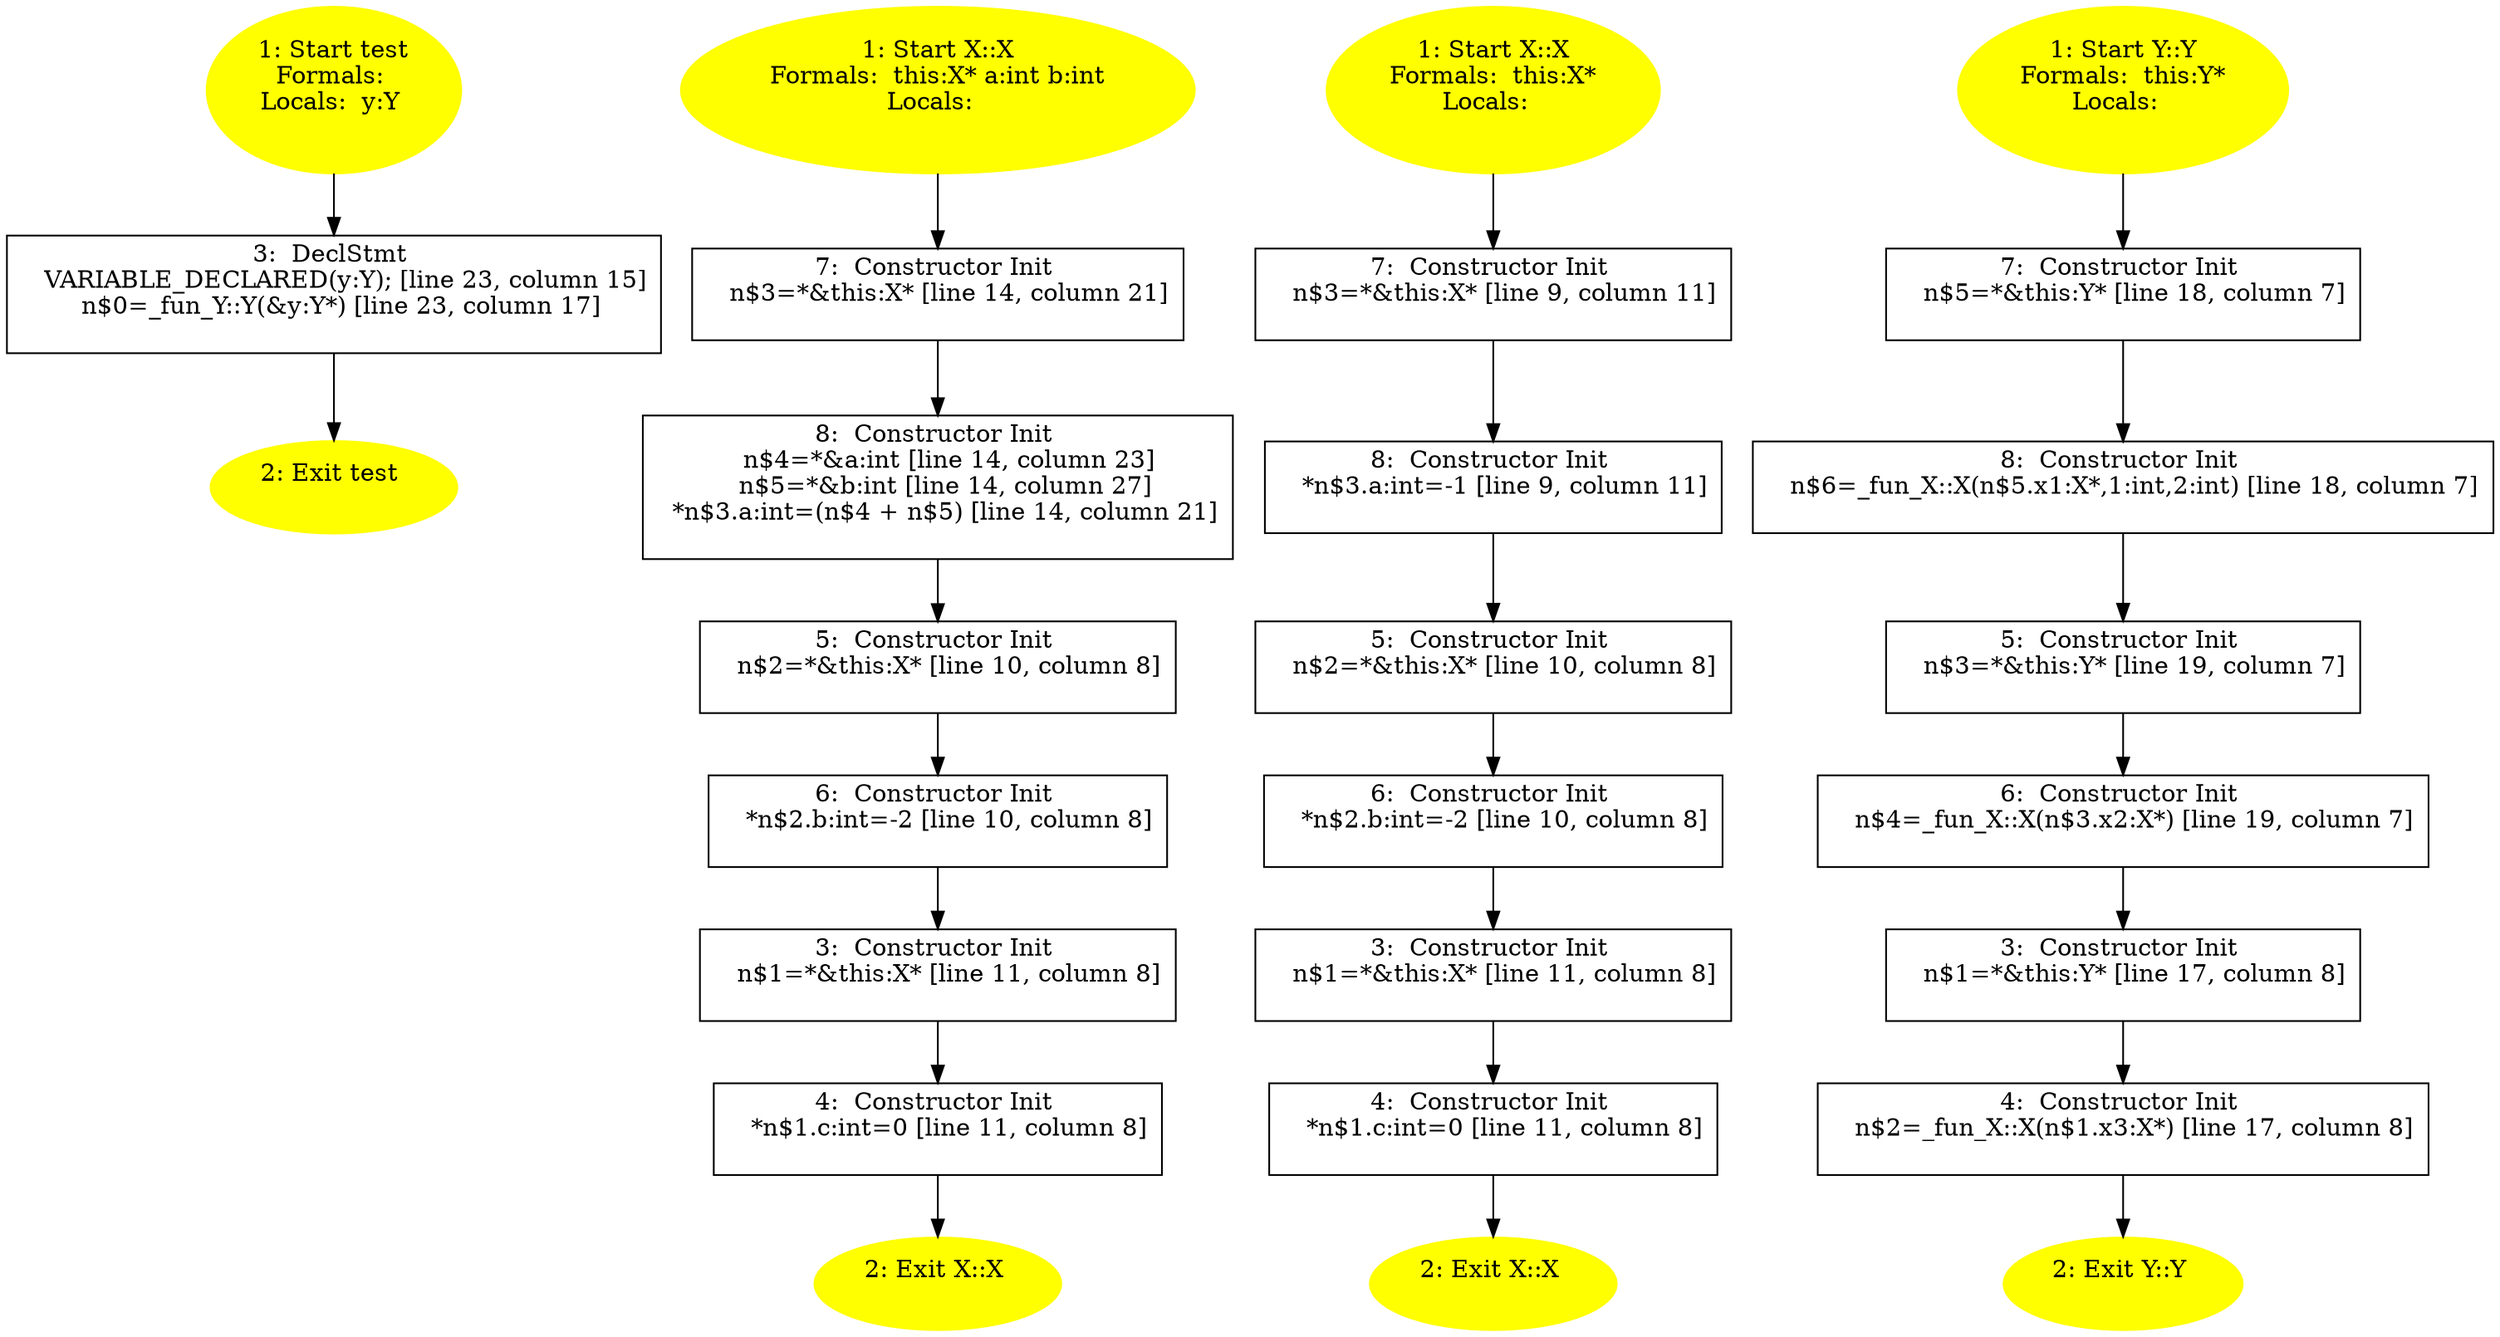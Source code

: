 /* @generated */
digraph cfg {
"test#18241244337164948030.afc14f193ad97442f67ac7183be789bc_1" [label="1: Start test\nFormals: \nLocals:  y:Y \n  " color=yellow style=filled]
	

	 "test#18241244337164948030.afc14f193ad97442f67ac7183be789bc_1" -> "test#18241244337164948030.afc14f193ad97442f67ac7183be789bc_3" ;
"test#18241244337164948030.afc14f193ad97442f67ac7183be789bc_2" [label="2: Exit test \n  " color=yellow style=filled]
	

"test#18241244337164948030.afc14f193ad97442f67ac7183be789bc_3" [label="3:  DeclStmt \n   VARIABLE_DECLARED(y:Y); [line 23, column 15]\n  n$0=_fun_Y::Y(&y:Y*) [line 23, column 17]\n " shape="box"]
	

	 "test#18241244337164948030.afc14f193ad97442f67ac7183be789bc_3" -> "test#18241244337164948030.afc14f193ad97442f67ac7183be789bc_2" ;
"X#X#{14428669737419226111}.bcdced57ebd07811007dd9555b8e9fc0_1" [label="1: Start X::X\nFormals:  this:X* a:int b:int\nLocals:  \n  " color=yellow style=filled]
	

	 "X#X#{14428669737419226111}.bcdced57ebd07811007dd9555b8e9fc0_1" -> "X#X#{14428669737419226111}.bcdced57ebd07811007dd9555b8e9fc0_7" ;
"X#X#{14428669737419226111}.bcdced57ebd07811007dd9555b8e9fc0_2" [label="2: Exit X::X \n  " color=yellow style=filled]
	

"X#X#{14428669737419226111}.bcdced57ebd07811007dd9555b8e9fc0_3" [label="3:  Constructor Init \n   n$1=*&this:X* [line 11, column 8]\n " shape="box"]
	

	 "X#X#{14428669737419226111}.bcdced57ebd07811007dd9555b8e9fc0_3" -> "X#X#{14428669737419226111}.bcdced57ebd07811007dd9555b8e9fc0_4" ;
"X#X#{14428669737419226111}.bcdced57ebd07811007dd9555b8e9fc0_4" [label="4:  Constructor Init \n   *n$1.c:int=0 [line 11, column 8]\n " shape="box"]
	

	 "X#X#{14428669737419226111}.bcdced57ebd07811007dd9555b8e9fc0_4" -> "X#X#{14428669737419226111}.bcdced57ebd07811007dd9555b8e9fc0_2" ;
"X#X#{14428669737419226111}.bcdced57ebd07811007dd9555b8e9fc0_5" [label="5:  Constructor Init \n   n$2=*&this:X* [line 10, column 8]\n " shape="box"]
	

	 "X#X#{14428669737419226111}.bcdced57ebd07811007dd9555b8e9fc0_5" -> "X#X#{14428669737419226111}.bcdced57ebd07811007dd9555b8e9fc0_6" ;
"X#X#{14428669737419226111}.bcdced57ebd07811007dd9555b8e9fc0_6" [label="6:  Constructor Init \n   *n$2.b:int=-2 [line 10, column 8]\n " shape="box"]
	

	 "X#X#{14428669737419226111}.bcdced57ebd07811007dd9555b8e9fc0_6" -> "X#X#{14428669737419226111}.bcdced57ebd07811007dd9555b8e9fc0_3" ;
"X#X#{14428669737419226111}.bcdced57ebd07811007dd9555b8e9fc0_7" [label="7:  Constructor Init \n   n$3=*&this:X* [line 14, column 21]\n " shape="box"]
	

	 "X#X#{14428669737419226111}.bcdced57ebd07811007dd9555b8e9fc0_7" -> "X#X#{14428669737419226111}.bcdced57ebd07811007dd9555b8e9fc0_8" ;
"X#X#{14428669737419226111}.bcdced57ebd07811007dd9555b8e9fc0_8" [label="8:  Constructor Init \n   n$4=*&a:int [line 14, column 23]\n  n$5=*&b:int [line 14, column 27]\n  *n$3.a:int=(n$4 + n$5) [line 14, column 21]\n " shape="box"]
	

	 "X#X#{14428669737419226111}.bcdced57ebd07811007dd9555b8e9fc0_8" -> "X#X#{14428669737419226111}.bcdced57ebd07811007dd9555b8e9fc0_5" ;
"X#X#{5585564522356237825}.f0691bf51109589e6407e972842a942a_1" [label="1: Start X::X\nFormals:  this:X*\nLocals:  \n  " color=yellow style=filled]
	

	 "X#X#{5585564522356237825}.f0691bf51109589e6407e972842a942a_1" -> "X#X#{5585564522356237825}.f0691bf51109589e6407e972842a942a_7" ;
"X#X#{5585564522356237825}.f0691bf51109589e6407e972842a942a_2" [label="2: Exit X::X \n  " color=yellow style=filled]
	

"X#X#{5585564522356237825}.f0691bf51109589e6407e972842a942a_3" [label="3:  Constructor Init \n   n$1=*&this:X* [line 11, column 8]\n " shape="box"]
	

	 "X#X#{5585564522356237825}.f0691bf51109589e6407e972842a942a_3" -> "X#X#{5585564522356237825}.f0691bf51109589e6407e972842a942a_4" ;
"X#X#{5585564522356237825}.f0691bf51109589e6407e972842a942a_4" [label="4:  Constructor Init \n   *n$1.c:int=0 [line 11, column 8]\n " shape="box"]
	

	 "X#X#{5585564522356237825}.f0691bf51109589e6407e972842a942a_4" -> "X#X#{5585564522356237825}.f0691bf51109589e6407e972842a942a_2" ;
"X#X#{5585564522356237825}.f0691bf51109589e6407e972842a942a_5" [label="5:  Constructor Init \n   n$2=*&this:X* [line 10, column 8]\n " shape="box"]
	

	 "X#X#{5585564522356237825}.f0691bf51109589e6407e972842a942a_5" -> "X#X#{5585564522356237825}.f0691bf51109589e6407e972842a942a_6" ;
"X#X#{5585564522356237825}.f0691bf51109589e6407e972842a942a_6" [label="6:  Constructor Init \n   *n$2.b:int=-2 [line 10, column 8]\n " shape="box"]
	

	 "X#X#{5585564522356237825}.f0691bf51109589e6407e972842a942a_6" -> "X#X#{5585564522356237825}.f0691bf51109589e6407e972842a942a_3" ;
"X#X#{5585564522356237825}.f0691bf51109589e6407e972842a942a_7" [label="7:  Constructor Init \n   n$3=*&this:X* [line 9, column 11]\n " shape="box"]
	

	 "X#X#{5585564522356237825}.f0691bf51109589e6407e972842a942a_7" -> "X#X#{5585564522356237825}.f0691bf51109589e6407e972842a942a_8" ;
"X#X#{5585564522356237825}.f0691bf51109589e6407e972842a942a_8" [label="8:  Constructor Init \n   *n$3.a:int=-1 [line 9, column 11]\n " shape="box"]
	

	 "X#X#{5585564522356237825}.f0691bf51109589e6407e972842a942a_8" -> "X#X#{5585564522356237825}.f0691bf51109589e6407e972842a942a_5" ;
"Y#Y#{16769433076588921314}.5334d541bfbc1a715ad9b77390d973d9_1" [label="1: Start Y::Y\nFormals:  this:Y*\nLocals:  \n  " color=yellow style=filled]
	

	 "Y#Y#{16769433076588921314}.5334d541bfbc1a715ad9b77390d973d9_1" -> "Y#Y#{16769433076588921314}.5334d541bfbc1a715ad9b77390d973d9_7" ;
"Y#Y#{16769433076588921314}.5334d541bfbc1a715ad9b77390d973d9_2" [label="2: Exit Y::Y \n  " color=yellow style=filled]
	

"Y#Y#{16769433076588921314}.5334d541bfbc1a715ad9b77390d973d9_3" [label="3:  Constructor Init \n   n$1=*&this:Y* [line 17, column 8]\n " shape="box"]
	

	 "Y#Y#{16769433076588921314}.5334d541bfbc1a715ad9b77390d973d9_3" -> "Y#Y#{16769433076588921314}.5334d541bfbc1a715ad9b77390d973d9_4" ;
"Y#Y#{16769433076588921314}.5334d541bfbc1a715ad9b77390d973d9_4" [label="4:  Constructor Init \n   n$2=_fun_X::X(n$1.x3:X*) [line 17, column 8]\n " shape="box"]
	

	 "Y#Y#{16769433076588921314}.5334d541bfbc1a715ad9b77390d973d9_4" -> "Y#Y#{16769433076588921314}.5334d541bfbc1a715ad9b77390d973d9_2" ;
"Y#Y#{16769433076588921314}.5334d541bfbc1a715ad9b77390d973d9_5" [label="5:  Constructor Init \n   n$3=*&this:Y* [line 19, column 7]\n " shape="box"]
	

	 "Y#Y#{16769433076588921314}.5334d541bfbc1a715ad9b77390d973d9_5" -> "Y#Y#{16769433076588921314}.5334d541bfbc1a715ad9b77390d973d9_6" ;
"Y#Y#{16769433076588921314}.5334d541bfbc1a715ad9b77390d973d9_6" [label="6:  Constructor Init \n   n$4=_fun_X::X(n$3.x2:X*) [line 19, column 7]\n " shape="box"]
	

	 "Y#Y#{16769433076588921314}.5334d541bfbc1a715ad9b77390d973d9_6" -> "Y#Y#{16769433076588921314}.5334d541bfbc1a715ad9b77390d973d9_3" ;
"Y#Y#{16769433076588921314}.5334d541bfbc1a715ad9b77390d973d9_7" [label="7:  Constructor Init \n   n$5=*&this:Y* [line 18, column 7]\n " shape="box"]
	

	 "Y#Y#{16769433076588921314}.5334d541bfbc1a715ad9b77390d973d9_7" -> "Y#Y#{16769433076588921314}.5334d541bfbc1a715ad9b77390d973d9_8" ;
"Y#Y#{16769433076588921314}.5334d541bfbc1a715ad9b77390d973d9_8" [label="8:  Constructor Init \n   n$6=_fun_X::X(n$5.x1:X*,1:int,2:int) [line 18, column 7]\n " shape="box"]
	

	 "Y#Y#{16769433076588921314}.5334d541bfbc1a715ad9b77390d973d9_8" -> "Y#Y#{16769433076588921314}.5334d541bfbc1a715ad9b77390d973d9_5" ;
}
